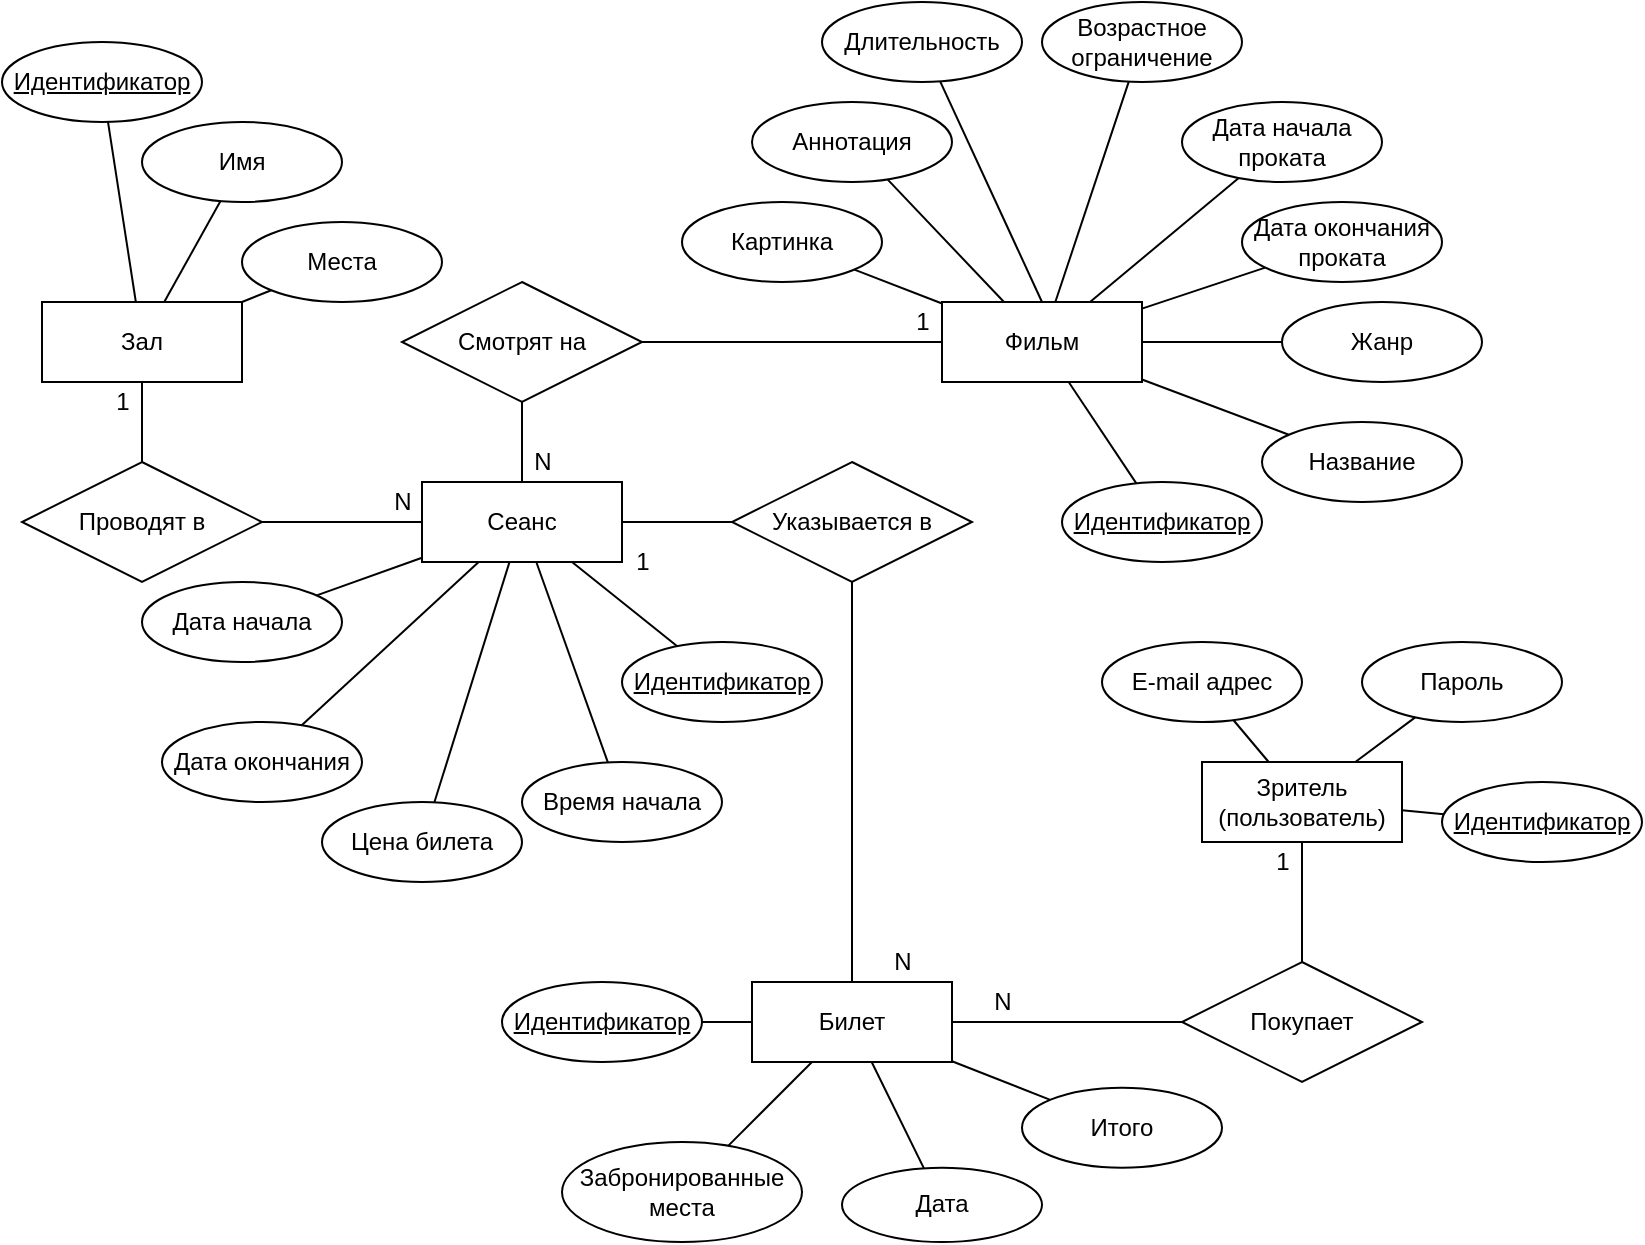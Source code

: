 <mxfile compressed="false" version="14.0.1" type="device">
  <diagram id="R2lEEEUBdFMjLlhIrx00" name="Концептуальная модель">
    <mxGraphModel dx="2512" dy="804" grid="1" gridSize="10" guides="1" tooltips="1" connect="1" arrows="1" fold="1" page="1" pageScale="1" pageWidth="850" pageHeight="1100" math="0" shadow="0" extFonts="Permanent Marker^https://fonts.googleapis.com/css?family=Permanent+Marker">
      <root>
        <mxCell id="0" />
        <mxCell id="1" parent="0" />
        <mxCell id="PZ9tmPQ2GCCyWdCnC3k6-1" value="Возрастное ограничение" style="ellipse;whiteSpace=wrap;html=1;align=center;" parent="1" vertex="1">
          <mxGeometry x="-320" y="70" width="100" height="40" as="geometry" />
        </mxCell>
        <mxCell id="PZ9tmPQ2GCCyWdCnC3k6-3" value="Длительность" style="ellipse;whiteSpace=wrap;html=1;align=center;" parent="1" vertex="1">
          <mxGeometry x="-430" y="70" width="100" height="40" as="geometry" />
        </mxCell>
        <mxCell id="PZ9tmPQ2GCCyWdCnC3k6-4" value="Аннотация" style="ellipse;whiteSpace=wrap;html=1;align=center;" parent="1" vertex="1">
          <mxGeometry x="-465" y="120" width="100" height="40" as="geometry" />
        </mxCell>
        <mxCell id="PZ9tmPQ2GCCyWdCnC3k6-5" value="Картинка" style="ellipse;whiteSpace=wrap;html=1;align=center;" parent="1" vertex="1">
          <mxGeometry x="-500" y="170" width="100" height="40" as="geometry" />
        </mxCell>
        <mxCell id="PZ9tmPQ2GCCyWdCnC3k6-6" value="" style="endArrow=none;html=1;rounded=0;exitX=0.5;exitY=0;exitDx=0;exitDy=0;" parent="1" source="PZ9tmPQ2GCCyWdCnC3k6-18" target="PZ9tmPQ2GCCyWdCnC3k6-3" edge="1">
          <mxGeometry relative="1" as="geometry">
            <mxPoint x="-327.273" y="40" as="sourcePoint" />
            <mxPoint x="-170" y="-50" as="targetPoint" />
          </mxGeometry>
        </mxCell>
        <mxCell id="PZ9tmPQ2GCCyWdCnC3k6-7" value="" style="endArrow=none;html=1;rounded=0;" parent="1" source="PZ9tmPQ2GCCyWdCnC3k6-4" target="PZ9tmPQ2GCCyWdCnC3k6-18" edge="1">
          <mxGeometry relative="1" as="geometry">
            <mxPoint x="-330" y="-50" as="sourcePoint" />
            <mxPoint x="-360" y="40" as="targetPoint" />
          </mxGeometry>
        </mxCell>
        <mxCell id="PZ9tmPQ2GCCyWdCnC3k6-8" value="" style="endArrow=none;html=1;rounded=0;" parent="1" source="PZ9tmPQ2GCCyWdCnC3k6-5" target="PZ9tmPQ2GCCyWdCnC3k6-18" edge="1">
          <mxGeometry relative="1" as="geometry">
            <mxPoint x="-390" y="60" as="sourcePoint" />
            <mxPoint x="-370" y="60" as="targetPoint" />
          </mxGeometry>
        </mxCell>
        <mxCell id="PZ9tmPQ2GCCyWdCnC3k6-9" value="" style="endArrow=none;html=1;rounded=0;" parent="1" source="PZ9tmPQ2GCCyWdCnC3k6-18" target="PZ9tmPQ2GCCyWdCnC3k6-1" edge="1">
          <mxGeometry relative="1" as="geometry">
            <mxPoint x="-307.273" y="40" as="sourcePoint" />
            <mxPoint x="-170" y="-50" as="targetPoint" />
          </mxGeometry>
        </mxCell>
        <mxCell id="PZ9tmPQ2GCCyWdCnC3k6-11" value="Дата начала проката" style="ellipse;whiteSpace=wrap;html=1;align=center;" parent="1" vertex="1">
          <mxGeometry x="-250" y="120" width="100" height="40" as="geometry" />
        </mxCell>
        <mxCell id="PZ9tmPQ2GCCyWdCnC3k6-12" value="" style="endArrow=none;html=1;rounded=0;" parent="1" source="PZ9tmPQ2GCCyWdCnC3k6-18" target="PZ9tmPQ2GCCyWdCnC3k6-11" edge="1">
          <mxGeometry relative="1" as="geometry">
            <mxPoint x="-280" y="40" as="sourcePoint" />
            <mxPoint x="-252.334" y="-20.618" as="targetPoint" />
          </mxGeometry>
        </mxCell>
        <mxCell id="PZ9tmPQ2GCCyWdCnC3k6-13" value="&lt;font style=&quot;font-size: 12px&quot;&gt;Дата окончания проката&lt;/font&gt;" style="ellipse;whiteSpace=wrap;html=1;align=center;" parent="1" vertex="1">
          <mxGeometry x="-220" y="170" width="100" height="40" as="geometry" />
        </mxCell>
        <mxCell id="PZ9tmPQ2GCCyWdCnC3k6-15" value="" style="endArrow=none;html=1;rounded=0;" parent="1" source="PZ9tmPQ2GCCyWdCnC3k6-18" target="PZ9tmPQ2GCCyWdCnC3k6-13" edge="1">
          <mxGeometry relative="1" as="geometry">
            <mxPoint x="-270" y="60" as="sourcePoint" />
            <mxPoint x="-205.54" y="15.836" as="targetPoint" />
          </mxGeometry>
        </mxCell>
        <mxCell id="PZ9tmPQ2GCCyWdCnC3k6-18" value="Фильм" style="whiteSpace=wrap;html=1;align=center;" parent="1" vertex="1">
          <mxGeometry x="-370" y="220" width="100" height="40" as="geometry" />
        </mxCell>
        <mxCell id="PZ9tmPQ2GCCyWdCnC3k6-20" value="Название" style="ellipse;whiteSpace=wrap;html=1;align=center;" parent="1" vertex="1">
          <mxGeometry x="-210" y="280" width="100" height="40" as="geometry" />
        </mxCell>
        <mxCell id="PZ9tmPQ2GCCyWdCnC3k6-21" value="Идентификатор" style="ellipse;whiteSpace=wrap;html=1;align=center;fontStyle=4" parent="1" vertex="1">
          <mxGeometry x="-310" y="310" width="100" height="40" as="geometry" />
        </mxCell>
        <mxCell id="PZ9tmPQ2GCCyWdCnC3k6-23" value="" style="endArrow=none;html=1;rounded=0;" parent="1" source="PZ9tmPQ2GCCyWdCnC3k6-20" target="PZ9tmPQ2GCCyWdCnC3k6-18" edge="1">
          <mxGeometry relative="1" as="geometry">
            <mxPoint x="-180" y="220" as="sourcePoint" />
            <mxPoint x="-20" y="220" as="targetPoint" />
          </mxGeometry>
        </mxCell>
        <mxCell id="PZ9tmPQ2GCCyWdCnC3k6-24" value="" style="endArrow=none;html=1;rounded=0;" parent="1" source="PZ9tmPQ2GCCyWdCnC3k6-21" target="PZ9tmPQ2GCCyWdCnC3k6-18" edge="1">
          <mxGeometry relative="1" as="geometry">
            <mxPoint x="-210" y="290" as="sourcePoint" />
            <mxPoint x="-50" y="290" as="targetPoint" />
          </mxGeometry>
        </mxCell>
        <mxCell id="9" style="orthogonalLoop=1;jettySize=auto;html=1;rounded=0;endArrow=none;endFill=0;" parent="1" source="PZ9tmPQ2GCCyWdCnC3k6-40" target="7" edge="1">
          <mxGeometry relative="1" as="geometry" />
        </mxCell>
        <mxCell id="PZ9tmPQ2GCCyWdCnC3k6-40" value="Сеанс" style="whiteSpace=wrap;html=1;align=center;" parent="1" vertex="1">
          <mxGeometry x="-630" y="310" width="100" height="40" as="geometry" />
        </mxCell>
        <mxCell id="PZ9tmPQ2GCCyWdCnC3k6-41" value="Дата начала" style="ellipse;whiteSpace=wrap;html=1;align=center;" parent="1" vertex="1">
          <mxGeometry x="-770" y="360" width="100" height="40" as="geometry" />
        </mxCell>
        <mxCell id="PZ9tmPQ2GCCyWdCnC3k6-42" value="&lt;u&gt;Идентификатор&lt;/u&gt;" style="ellipse;whiteSpace=wrap;html=1;align=center;" parent="1" vertex="1">
          <mxGeometry x="-530" y="390" width="100" height="40" as="geometry" />
        </mxCell>
        <mxCell id="PZ9tmPQ2GCCyWdCnC3k6-43" value="" style="endArrow=none;html=1;rounded=0;" parent="1" source="PZ9tmPQ2GCCyWdCnC3k6-41" target="PZ9tmPQ2GCCyWdCnC3k6-40" edge="1">
          <mxGeometry relative="1" as="geometry">
            <mxPoint x="-600" y="300" as="sourcePoint" />
            <mxPoint x="-440" y="300" as="targetPoint" />
          </mxGeometry>
        </mxCell>
        <mxCell id="PZ9tmPQ2GCCyWdCnC3k6-44" value="" style="endArrow=none;html=1;rounded=0;" parent="1" source="PZ9tmPQ2GCCyWdCnC3k6-42" target="PZ9tmPQ2GCCyWdCnC3k6-40" edge="1">
          <mxGeometry relative="1" as="geometry">
            <mxPoint x="-781.43" y="361.43" as="sourcePoint" />
            <mxPoint x="-470" y="370" as="targetPoint" />
          </mxGeometry>
        </mxCell>
        <mxCell id="PZ9tmPQ2GCCyWdCnC3k6-45" value="Смотрят на" style="shape=rhombus;perimeter=rhombusPerimeter;whiteSpace=wrap;html=1;align=center;" parent="1" vertex="1">
          <mxGeometry x="-640" y="210" width="120" height="60" as="geometry" />
        </mxCell>
        <mxCell id="PZ9tmPQ2GCCyWdCnC3k6-46" value="" style="endArrow=none;html=1;rounded=0;" parent="1" source="PZ9tmPQ2GCCyWdCnC3k6-45" target="PZ9tmPQ2GCCyWdCnC3k6-18" edge="1">
          <mxGeometry relative="1" as="geometry">
            <mxPoint x="-710" y="150" as="sourcePoint" />
            <mxPoint x="-550" y="150" as="targetPoint" />
          </mxGeometry>
        </mxCell>
        <mxCell id="PZ9tmPQ2GCCyWdCnC3k6-47" value="" style="endArrow=none;html=1;rounded=0;" parent="1" source="PZ9tmPQ2GCCyWdCnC3k6-40" target="PZ9tmPQ2GCCyWdCnC3k6-45" edge="1">
          <mxGeometry relative="1" as="geometry">
            <mxPoint x="-684.138" y="242.069" as="sourcePoint" />
            <mxPoint x="-520" y="248.148" as="targetPoint" />
          </mxGeometry>
        </mxCell>
        <mxCell id="PZ9tmPQ2GCCyWdCnC3k6-48" value="Зал" style="whiteSpace=wrap;html=1;align=center;" parent="1" vertex="1">
          <mxGeometry x="-820" y="220.0" width="100" height="40" as="geometry" />
        </mxCell>
        <mxCell id="PZ9tmPQ2GCCyWdCnC3k6-49" value="Места" style="ellipse;whiteSpace=wrap;html=1;align=center;" parent="1" vertex="1">
          <mxGeometry x="-720" y="180" width="100" height="40" as="geometry" />
        </mxCell>
        <mxCell id="PZ9tmPQ2GCCyWdCnC3k6-50" value="&lt;u&gt;Идентификатор&lt;/u&gt;" style="ellipse;whiteSpace=wrap;html=1;align=center;" parent="1" vertex="1">
          <mxGeometry x="-840" y="90" width="100" height="40" as="geometry" />
        </mxCell>
        <mxCell id="PZ9tmPQ2GCCyWdCnC3k6-51" value="" style="endArrow=none;html=1;rounded=0;" parent="1" source="PZ9tmPQ2GCCyWdCnC3k6-49" target="PZ9tmPQ2GCCyWdCnC3k6-48" edge="1">
          <mxGeometry relative="1" as="geometry">
            <mxPoint x="-590" y="122.86" as="sourcePoint" />
            <mxPoint x="-430" y="122.86" as="targetPoint" />
          </mxGeometry>
        </mxCell>
        <mxCell id="PZ9tmPQ2GCCyWdCnC3k6-52" value="" style="endArrow=none;html=1;rounded=0;" parent="1" source="PZ9tmPQ2GCCyWdCnC3k6-50" target="PZ9tmPQ2GCCyWdCnC3k6-48" edge="1">
          <mxGeometry relative="1" as="geometry">
            <mxPoint x="-771.43" y="184.29" as="sourcePoint" />
            <mxPoint x="-460" y="192.86" as="targetPoint" />
          </mxGeometry>
        </mxCell>
        <mxCell id="PZ9tmPQ2GCCyWdCnC3k6-53" value="Имя" style="ellipse;whiteSpace=wrap;html=1;align=center;" parent="1" vertex="1">
          <mxGeometry x="-770" y="130" width="100" height="40" as="geometry" />
        </mxCell>
        <mxCell id="PZ9tmPQ2GCCyWdCnC3k6-54" value="" style="endArrow=none;html=1;rounded=0;" parent="1" source="PZ9tmPQ2GCCyWdCnC3k6-53" target="PZ9tmPQ2GCCyWdCnC3k6-48" edge="1">
          <mxGeometry relative="1" as="geometry">
            <mxPoint x="-678.57" y="194.29" as="sourcePoint" />
            <mxPoint x="-700" y="172.86" as="targetPoint" />
          </mxGeometry>
        </mxCell>
        <mxCell id="PZ9tmPQ2GCCyWdCnC3k6-55" value="Проводят в" style="shape=rhombus;perimeter=rhombusPerimeter;whiteSpace=wrap;html=1;align=center;" parent="1" vertex="1">
          <mxGeometry x="-830" y="300" width="120" height="60" as="geometry" />
        </mxCell>
        <mxCell id="PZ9tmPQ2GCCyWdCnC3k6-56" value="" style="endArrow=none;html=1;rounded=0;" parent="1" source="PZ9tmPQ2GCCyWdCnC3k6-40" target="PZ9tmPQ2GCCyWdCnC3k6-55" edge="1">
          <mxGeometry relative="1" as="geometry">
            <mxPoint x="-810" y="270" as="sourcePoint" />
            <mxPoint x="-650" y="270" as="targetPoint" />
          </mxGeometry>
        </mxCell>
        <mxCell id="PZ9tmPQ2GCCyWdCnC3k6-57" value="" style="endArrow=none;html=1;rounded=0;" parent="1" source="PZ9tmPQ2GCCyWdCnC3k6-55" target="PZ9tmPQ2GCCyWdCnC3k6-48" edge="1">
          <mxGeometry relative="1" as="geometry">
            <mxPoint x="-851.429" y="307.146" as="sourcePoint" />
            <mxPoint x="-750" y="182.86" as="targetPoint" />
          </mxGeometry>
        </mxCell>
        <mxCell id="PZ9tmPQ2GCCyWdCnC3k6-58" value="Билет" style="whiteSpace=wrap;html=1;align=center;" parent="1" vertex="1">
          <mxGeometry x="-465" y="560" width="100" height="40" as="geometry" />
        </mxCell>
        <mxCell id="PZ9tmPQ2GCCyWdCnC3k6-60" value="&lt;u&gt;Идентификатор&lt;/u&gt;" style="ellipse;whiteSpace=wrap;html=1;align=center;" parent="1" vertex="1">
          <mxGeometry x="-590" y="560.0" width="100" height="40" as="geometry" />
        </mxCell>
        <mxCell id="PZ9tmPQ2GCCyWdCnC3k6-61" value="" style="endArrow=none;html=1;rounded=0;" parent="1" source="PZ9tmPQ2GCCyWdCnC3k6-65" target="PZ9tmPQ2GCCyWdCnC3k6-40" edge="1">
          <mxGeometry relative="1" as="geometry">
            <mxPoint x="-478.57" y="551.43" as="sourcePoint" />
            <mxPoint x="-540" y="340" as="targetPoint" />
          </mxGeometry>
        </mxCell>
        <mxCell id="PZ9tmPQ2GCCyWdCnC3k6-62" value="" style="endArrow=none;html=1;rounded=0;" parent="1" source="PZ9tmPQ2GCCyWdCnC3k6-60" target="PZ9tmPQ2GCCyWdCnC3k6-58" edge="1">
          <mxGeometry relative="1" as="geometry">
            <mxPoint x="-490.68" y="586.712" as="sourcePoint" />
            <mxPoint x="-80" y="640" as="targetPoint" />
          </mxGeometry>
        </mxCell>
        <mxCell id="PZ9tmPQ2GCCyWdCnC3k6-64" value="" style="endArrow=none;html=1;rounded=0;" parent="1" source="PZ9tmPQ2GCCyWdCnC3k6-65" target="PZ9tmPQ2GCCyWdCnC3k6-58" edge="1">
          <mxGeometry relative="1" as="geometry">
            <mxPoint x="-520" y="600" as="sourcePoint" />
            <mxPoint x="-490" y="540" as="targetPoint" />
          </mxGeometry>
        </mxCell>
        <mxCell id="PZ9tmPQ2GCCyWdCnC3k6-65" value="Указывается в" style="shape=rhombus;perimeter=rhombusPerimeter;whiteSpace=wrap;html=1;align=center;" parent="1" vertex="1">
          <mxGeometry x="-475" y="300" width="120" height="60" as="geometry" />
        </mxCell>
        <mxCell id="PZ9tmPQ2GCCyWdCnC3k6-72" value="Зритель&lt;br&gt;(пользователь)" style="whiteSpace=wrap;html=1;align=center;" parent="1" vertex="1">
          <mxGeometry x="-240" y="450" width="100" height="40" as="geometry" />
        </mxCell>
        <mxCell id="PZ9tmPQ2GCCyWdCnC3k6-73" value="E-mail адрес" style="ellipse;whiteSpace=wrap;html=1;align=center;" parent="1" vertex="1">
          <mxGeometry x="-290" y="390" width="100" height="40" as="geometry" />
        </mxCell>
        <mxCell id="PZ9tmPQ2GCCyWdCnC3k6-74" value="&lt;u&gt;Идентификатор&lt;/u&gt;" style="ellipse;whiteSpace=wrap;html=1;align=center;" parent="1" vertex="1">
          <mxGeometry x="-120" y="460" width="100" height="40" as="geometry" />
        </mxCell>
        <mxCell id="PZ9tmPQ2GCCyWdCnC3k6-75" value="" style="endArrow=none;html=1;rounded=0;" parent="1" source="PZ9tmPQ2GCCyWdCnC3k6-73" target="PZ9tmPQ2GCCyWdCnC3k6-72" edge="1">
          <mxGeometry relative="1" as="geometry">
            <mxPoint x="120" y="562.86" as="sourcePoint" />
            <mxPoint x="280" y="562.86" as="targetPoint" />
          </mxGeometry>
        </mxCell>
        <mxCell id="PZ9tmPQ2GCCyWdCnC3k6-76" value="" style="endArrow=none;html=1;rounded=0;" parent="1" source="PZ9tmPQ2GCCyWdCnC3k6-74" target="PZ9tmPQ2GCCyWdCnC3k6-72" edge="1">
          <mxGeometry relative="1" as="geometry">
            <mxPoint x="90" y="632.86" as="sourcePoint" />
            <mxPoint x="250" y="632.86" as="targetPoint" />
          </mxGeometry>
        </mxCell>
        <mxCell id="PZ9tmPQ2GCCyWdCnC3k6-77" value="Пароль" style="ellipse;whiteSpace=wrap;html=1;align=center;" parent="1" vertex="1">
          <mxGeometry x="-160" y="390" width="100" height="40" as="geometry" />
        </mxCell>
        <mxCell id="PZ9tmPQ2GCCyWdCnC3k6-78" value="" style="endArrow=none;html=1;rounded=0;" parent="1" source="PZ9tmPQ2GCCyWdCnC3k6-77" target="PZ9tmPQ2GCCyWdCnC3k6-72" edge="1">
          <mxGeometry relative="1" as="geometry">
            <mxPoint x="31.43" y="634.29" as="sourcePoint" />
            <mxPoint x="10" y="612.86" as="targetPoint" />
          </mxGeometry>
        </mxCell>
        <mxCell id="PZ9tmPQ2GCCyWdCnC3k6-84" value="Забронированные места" style="ellipse;whiteSpace=wrap;html=1;align=center;" parent="1" vertex="1">
          <mxGeometry x="-560" y="640" width="120" height="50" as="geometry" />
        </mxCell>
        <mxCell id="PZ9tmPQ2GCCyWdCnC3k6-85" value="" style="endArrow=none;html=1;rounded=0;" parent="1" source="PZ9tmPQ2GCCyWdCnC3k6-84" target="PZ9tmPQ2GCCyWdCnC3k6-58" edge="1">
          <mxGeometry relative="1" as="geometry">
            <mxPoint x="-388.752" y="840.309" as="sourcePoint" />
            <mxPoint x="-400" y="760" as="targetPoint" />
          </mxGeometry>
        </mxCell>
        <mxCell id="PZ9tmPQ2GCCyWdCnC3k6-90" value="Покупает" style="shape=rhombus;perimeter=rhombusPerimeter;whiteSpace=wrap;html=1;align=center;" parent="1" vertex="1">
          <mxGeometry x="-250" y="550" width="120" height="60" as="geometry" />
        </mxCell>
        <mxCell id="PZ9tmPQ2GCCyWdCnC3k6-91" value="" style="endArrow=none;html=1;rounded=0;" parent="1" source="PZ9tmPQ2GCCyWdCnC3k6-58" target="PZ9tmPQ2GCCyWdCnC3k6-90" edge="1">
          <mxGeometry relative="1" as="geometry">
            <mxPoint x="-345.789" y="610" as="sourcePoint" />
            <mxPoint x="-211.5" y="670.75" as="targetPoint" />
          </mxGeometry>
        </mxCell>
        <mxCell id="PZ9tmPQ2GCCyWdCnC3k6-92" value="" style="endArrow=none;html=1;rounded=0;" parent="1" source="PZ9tmPQ2GCCyWdCnC3k6-90" target="PZ9tmPQ2GCCyWdCnC3k6-72" edge="1">
          <mxGeometry relative="1" as="geometry">
            <mxPoint x="-335.789" y="620" as="sourcePoint" />
            <mxPoint x="-201.5" y="680.75" as="targetPoint" />
          </mxGeometry>
        </mxCell>
        <mxCell id="PZ9tmPQ2GCCyWdCnC3k6-94" value="N" style="text;html=1;align=center;verticalAlign=middle;resizable=0;points=[];autosize=1;" parent="1" vertex="1">
          <mxGeometry x="-350" y="560" width="20" height="20" as="geometry" />
        </mxCell>
        <mxCell id="PZ9tmPQ2GCCyWdCnC3k6-95" value="1" style="text;html=1;align=center;verticalAlign=middle;resizable=0;points=[];autosize=1;" parent="1" vertex="1">
          <mxGeometry x="-210" y="490" width="20" height="20" as="geometry" />
        </mxCell>
        <mxCell id="L8howXi7GZ17Jf4qHaGJ-1" value="Итого" style="ellipse;whiteSpace=wrap;html=1;align=center;" parent="1" vertex="1">
          <mxGeometry x="-330" y="612.86" width="100" height="40" as="geometry" />
        </mxCell>
        <mxCell id="L8howXi7GZ17Jf4qHaGJ-2" value="" style="endArrow=none;html=1;" parent="1" source="PZ9tmPQ2GCCyWdCnC3k6-58" target="L8howXi7GZ17Jf4qHaGJ-1" edge="1">
          <mxGeometry width="50" height="50" relative="1" as="geometry">
            <mxPoint x="-230" y="520" as="sourcePoint" />
            <mxPoint x="-180" y="470" as="targetPoint" />
          </mxGeometry>
        </mxCell>
        <mxCell id="L8howXi7GZ17Jf4qHaGJ-3" value="N" style="text;html=1;align=center;verticalAlign=middle;resizable=0;points=[];autosize=1;" parent="1" vertex="1">
          <mxGeometry x="-650" y="310" width="20" height="20" as="geometry" />
        </mxCell>
        <mxCell id="L8howXi7GZ17Jf4qHaGJ-4" value="1" style="text;html=1;align=center;verticalAlign=middle;resizable=0;points=[];autosize=1;" parent="1" vertex="1">
          <mxGeometry x="-790" y="260.0" width="20" height="20" as="geometry" />
        </mxCell>
        <mxCell id="L8howXi7GZ17Jf4qHaGJ-5" value="N" style="text;html=1;align=center;verticalAlign=middle;resizable=0;points=[];autosize=1;" parent="1" vertex="1">
          <mxGeometry x="-400" y="540" width="20" height="20" as="geometry" />
        </mxCell>
        <mxCell id="L8howXi7GZ17Jf4qHaGJ-6" value="1" style="text;html=1;align=center;verticalAlign=middle;resizable=0;points=[];autosize=1;" parent="1" vertex="1">
          <mxGeometry x="-530" y="340.0" width="20" height="20" as="geometry" />
        </mxCell>
        <mxCell id="L8howXi7GZ17Jf4qHaGJ-7" value="1" style="text;html=1;align=center;verticalAlign=middle;resizable=0;points=[];autosize=1;" parent="1" vertex="1">
          <mxGeometry x="-390" y="220" width="20" height="20" as="geometry" />
        </mxCell>
        <mxCell id="L8howXi7GZ17Jf4qHaGJ-8" value="N" style="text;html=1;align=center;verticalAlign=middle;resizable=0;points=[];autosize=1;" parent="1" vertex="1">
          <mxGeometry x="-580" y="290" width="20" height="20" as="geometry" />
        </mxCell>
        <mxCell id="3" value="Дата" style="ellipse;whiteSpace=wrap;html=1;align=center;" parent="1" vertex="1">
          <mxGeometry x="-420" y="652.86" width="100" height="37.14" as="geometry" />
        </mxCell>
        <mxCell id="5" value="" style="endArrow=none;html=1;" parent="1" source="PZ9tmPQ2GCCyWdCnC3k6-58" target="3" edge="1">
          <mxGeometry width="50" height="50" relative="1" as="geometry">
            <mxPoint x="-368.235" y="620" as="sourcePoint" />
            <mxPoint x="-341.452" y="665.532" as="targetPoint" />
          </mxGeometry>
        </mxCell>
        <mxCell id="7" value="Дата окончания" style="ellipse;whiteSpace=wrap;html=1;align=center;" parent="1" vertex="1">
          <mxGeometry x="-760" y="430" width="100" height="40" as="geometry" />
        </mxCell>
        <mxCell id="16" value="Время начала" style="ellipse;whiteSpace=wrap;html=1;align=center;" parent="1" vertex="1">
          <mxGeometry x="-580" y="450" width="100" height="40" as="geometry" />
        </mxCell>
        <mxCell id="17" value="Цена билета" style="ellipse;whiteSpace=wrap;html=1;align=center;" parent="1" vertex="1">
          <mxGeometry x="-680" y="470" width="100" height="40" as="geometry" />
        </mxCell>
        <mxCell id="18" style="orthogonalLoop=1;jettySize=auto;html=1;rounded=0;endArrow=none;endFill=0;" parent="1" source="PZ9tmPQ2GCCyWdCnC3k6-40" target="16" edge="1">
          <mxGeometry relative="1" as="geometry">
            <mxPoint x="-559.231" y="360" as="sourcePoint" />
            <mxPoint x="-510.528" y="450.448" as="targetPoint" />
          </mxGeometry>
        </mxCell>
        <mxCell id="19" style="orthogonalLoop=1;jettySize=auto;html=1;rounded=0;endArrow=none;endFill=0;" parent="1" source="PZ9tmPQ2GCCyWdCnC3k6-40" target="17" edge="1">
          <mxGeometry relative="1" as="geometry">
            <mxPoint x="-549.231" y="370" as="sourcePoint" />
            <mxPoint x="-500.528" y="460.448" as="targetPoint" />
          </mxGeometry>
        </mxCell>
        <mxCell id="22" value="&lt;font style=&quot;font-size: 12px&quot;&gt;Жанр&lt;/font&gt;" style="ellipse;whiteSpace=wrap;html=1;align=center;" parent="1" vertex="1">
          <mxGeometry x="-200" y="220" width="100" height="40" as="geometry" />
        </mxCell>
        <mxCell id="24" value="" style="endArrow=none;html=1;rounded=0;" parent="1" source="PZ9tmPQ2GCCyWdCnC3k6-18" target="22" edge="1">
          <mxGeometry relative="1" as="geometry">
            <mxPoint x="-260" y="232.143" as="sourcePoint" />
            <mxPoint x="-207.297" y="213.32" as="targetPoint" />
          </mxGeometry>
        </mxCell>
      </root>
    </mxGraphModel>
  </diagram>
</mxfile>
